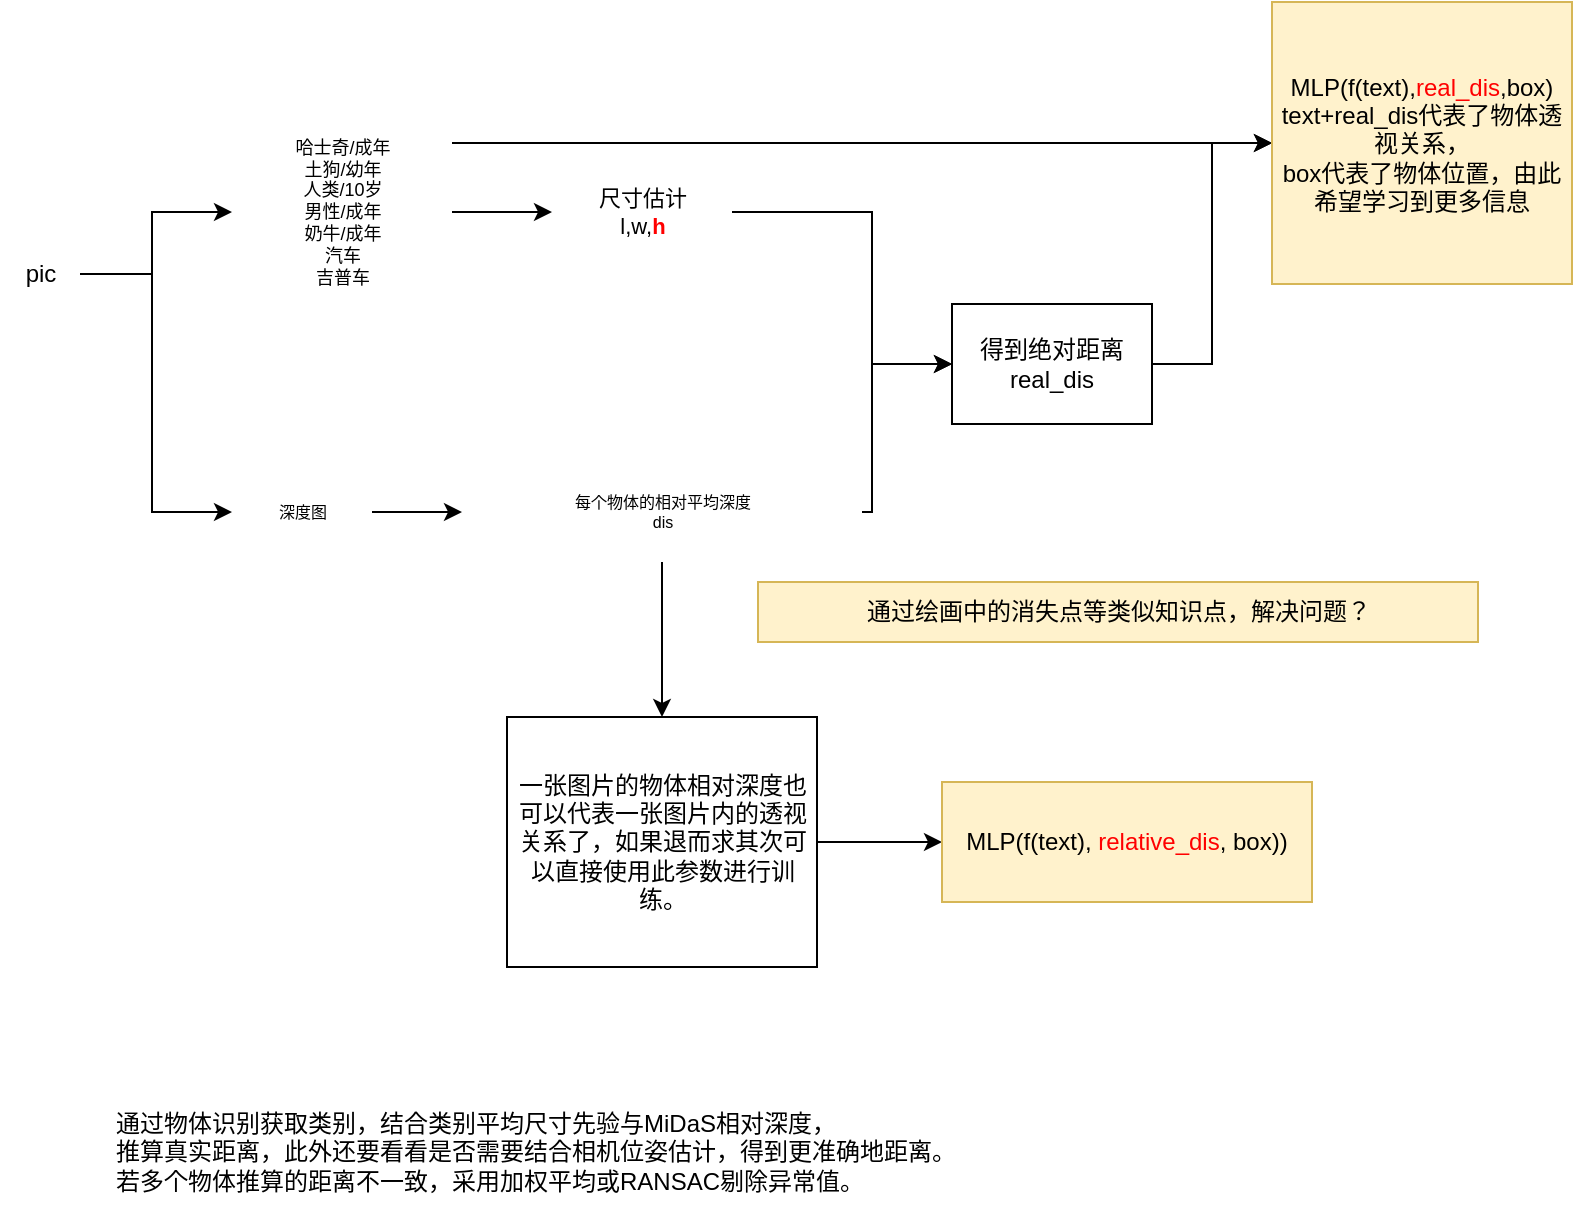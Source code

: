 <mxfile version="26.1.0">
  <diagram name="第 1 页" id="82f60LmP1u0pq9tIpefj">
    <mxGraphModel dx="983" dy="1690" grid="1" gridSize="10" guides="1" tooltips="1" connect="1" arrows="1" fold="1" page="1" pageScale="1" pageWidth="827" pageHeight="1169" math="0" shadow="0">
      <root>
        <mxCell id="0" />
        <mxCell id="1" parent="0" />
        <mxCell id="mmYBGth3hii7XmsbXvDx-7" value="" style="edgeStyle=orthogonalEdgeStyle;rounded=0;orthogonalLoop=1;jettySize=auto;html=1;" edge="1" parent="1" source="mmYBGth3hii7XmsbXvDx-5" target="mmYBGth3hii7XmsbXvDx-6">
          <mxGeometry relative="1" as="geometry">
            <Array as="points">
              <mxPoint x="100" y="96" />
              <mxPoint x="100" y="65" />
            </Array>
          </mxGeometry>
        </mxCell>
        <mxCell id="mmYBGth3hii7XmsbXvDx-13" value="" style="edgeStyle=orthogonalEdgeStyle;rounded=0;orthogonalLoop=1;jettySize=auto;html=1;" edge="1" parent="1" source="mmYBGth3hii7XmsbXvDx-5" target="mmYBGth3hii7XmsbXvDx-12">
          <mxGeometry relative="1" as="geometry">
            <Array as="points">
              <mxPoint x="100" y="96" />
              <mxPoint x="100" y="215" />
            </Array>
          </mxGeometry>
        </mxCell>
        <mxCell id="mmYBGth3hii7XmsbXvDx-5" value="pic" style="text;html=1;align=center;verticalAlign=middle;resizable=0;points=[];autosize=1;strokeColor=none;fillColor=none;" vertex="1" parent="1">
          <mxGeometry x="24" y="81" width="40" height="30" as="geometry" />
        </mxCell>
        <mxCell id="mmYBGth3hii7XmsbXvDx-9" value="" style="edgeStyle=orthogonalEdgeStyle;rounded=0;orthogonalLoop=1;jettySize=auto;html=1;" edge="1" parent="1" source="mmYBGth3hii7XmsbXvDx-6" target="mmYBGth3hii7XmsbXvDx-8">
          <mxGeometry relative="1" as="geometry" />
        </mxCell>
        <mxCell id="mmYBGth3hii7XmsbXvDx-22" style="edgeStyle=orthogonalEdgeStyle;rounded=0;orthogonalLoop=1;jettySize=auto;html=1;entryX=0;entryY=0.5;entryDx=0;entryDy=0;" edge="1" parent="1" source="mmYBGth3hii7XmsbXvDx-6" target="mmYBGth3hii7XmsbXvDx-20">
          <mxGeometry relative="1" as="geometry">
            <Array as="points">
              <mxPoint x="220" y="30" />
              <mxPoint x="220" y="30" />
            </Array>
          </mxGeometry>
        </mxCell>
        <mxCell id="mmYBGth3hii7XmsbXvDx-6" value="&lt;font&gt;哈士奇/成年&lt;/font&gt;&lt;div&gt;&lt;font&gt;土狗/幼年&lt;/font&gt;&lt;/div&gt;&lt;div&gt;&lt;font&gt;人类/10岁&lt;/font&gt;&lt;/div&gt;&lt;div&gt;&lt;font&gt;男性/成年&lt;/font&gt;&lt;/div&gt;&lt;div&gt;&lt;font&gt;奶牛/成年&lt;/font&gt;&lt;/div&gt;&lt;div&gt;&lt;font&gt;汽车&lt;/font&gt;&lt;/div&gt;&lt;div&gt;&lt;font&gt;吉普车&lt;/font&gt;&lt;/div&gt;" style="text;html=1;align=center;verticalAlign=middle;resizable=0;points=[];autosize=1;strokeColor=none;fillColor=none;fontSize=9;horizontal=1;fontStyle=0;fontFamily=Helvetica;" vertex="1" parent="1">
          <mxGeometry x="140" y="-10" width="110" height="150" as="geometry" />
        </mxCell>
        <mxCell id="mmYBGth3hii7XmsbXvDx-17" value="" style="edgeStyle=orthogonalEdgeStyle;rounded=0;orthogonalLoop=1;jettySize=auto;html=1;entryX=0;entryY=0.5;entryDx=0;entryDy=0;" edge="1" parent="1" source="mmYBGth3hii7XmsbXvDx-8" target="mmYBGth3hii7XmsbXvDx-16">
          <mxGeometry relative="1" as="geometry">
            <Array as="points">
              <mxPoint x="460" y="65" />
              <mxPoint x="460" y="141" />
            </Array>
          </mxGeometry>
        </mxCell>
        <mxCell id="mmYBGth3hii7XmsbXvDx-8" value="尺寸估计&lt;div&gt;l,w,&lt;b&gt;&lt;font style=&quot;color: rgb(255, 0, 0);&quot;&gt;h&lt;/font&gt;&lt;/b&gt;&lt;/div&gt;" style="text;html=1;align=center;verticalAlign=middle;resizable=0;points=[];autosize=1;strokeColor=none;fillColor=none;fontSize=11;" vertex="1" parent="1">
          <mxGeometry x="300" y="40" width="90" height="50" as="geometry" />
        </mxCell>
        <mxCell id="mmYBGth3hii7XmsbXvDx-15" value="" style="edgeStyle=orthogonalEdgeStyle;rounded=0;orthogonalLoop=1;jettySize=auto;html=1;" edge="1" parent="1" source="mmYBGth3hii7XmsbXvDx-12" target="mmYBGth3hii7XmsbXvDx-14">
          <mxGeometry relative="1" as="geometry" />
        </mxCell>
        <mxCell id="mmYBGth3hii7XmsbXvDx-12" value="深度图" style="text;html=1;align=center;verticalAlign=middle;resizable=0;points=[];autosize=1;strokeColor=none;fillColor=none;fontSize=8;" vertex="1" parent="1">
          <mxGeometry x="140" y="200" width="70" height="30" as="geometry" />
        </mxCell>
        <mxCell id="mmYBGth3hii7XmsbXvDx-18" style="edgeStyle=orthogonalEdgeStyle;rounded=0;orthogonalLoop=1;jettySize=auto;html=1;entryX=0;entryY=0.5;entryDx=0;entryDy=0;" edge="1" parent="1" source="mmYBGth3hii7XmsbXvDx-14" target="mmYBGth3hii7XmsbXvDx-16">
          <mxGeometry relative="1" as="geometry">
            <Array as="points">
              <mxPoint x="460" y="215" />
              <mxPoint x="460" y="141" />
            </Array>
          </mxGeometry>
        </mxCell>
        <mxCell id="mmYBGth3hii7XmsbXvDx-25" value="" style="edgeStyle=orthogonalEdgeStyle;rounded=0;orthogonalLoop=1;jettySize=auto;html=1;" edge="1" parent="1" source="mmYBGth3hii7XmsbXvDx-14" target="mmYBGth3hii7XmsbXvDx-24">
          <mxGeometry relative="1" as="geometry" />
        </mxCell>
        <mxCell id="mmYBGth3hii7XmsbXvDx-14" value="每个物体的相对平均深度&lt;div&gt;dis&lt;/div&gt;" style="text;html=1;align=center;verticalAlign=middle;resizable=0;points=[];autosize=1;strokeColor=none;fillColor=none;fontSize=8;" vertex="1" parent="1">
          <mxGeometry x="255" y="190" width="200" height="50" as="geometry" />
        </mxCell>
        <mxCell id="mmYBGth3hii7XmsbXvDx-23" style="edgeStyle=orthogonalEdgeStyle;rounded=0;orthogonalLoop=1;jettySize=auto;html=1;entryX=0;entryY=0.5;entryDx=0;entryDy=0;" edge="1" parent="1" source="mmYBGth3hii7XmsbXvDx-16" target="mmYBGth3hii7XmsbXvDx-20">
          <mxGeometry relative="1" as="geometry" />
        </mxCell>
        <mxCell id="mmYBGth3hii7XmsbXvDx-16" value="得到绝对距离real_dis" style="whiteSpace=wrap;html=1;" vertex="1" parent="1">
          <mxGeometry x="500" y="111" width="100" height="60" as="geometry" />
        </mxCell>
        <mxCell id="mmYBGth3hii7XmsbXvDx-20" value="MLP(f(text),&lt;font style=&quot;color: rgb(255, 0, 0);&quot;&gt;real_dis&lt;/font&gt;,box)&lt;div&gt;text+real_dis代表了物体透视关系，&lt;/div&gt;&lt;div&gt;box代表了物体位置，由此希望学习到更多信息&lt;/div&gt;" style="whiteSpace=wrap;html=1;fillColor=#fff2cc;strokeColor=#d6b656;" vertex="1" parent="1">
          <mxGeometry x="660" y="-40" width="150" height="141" as="geometry" />
        </mxCell>
        <mxCell id="mmYBGth3hii7XmsbXvDx-27" value="" style="edgeStyle=orthogonalEdgeStyle;rounded=0;orthogonalLoop=1;jettySize=auto;html=1;" edge="1" parent="1" source="mmYBGth3hii7XmsbXvDx-24" target="mmYBGth3hii7XmsbXvDx-26">
          <mxGeometry relative="1" as="geometry" />
        </mxCell>
        <mxCell id="mmYBGth3hii7XmsbXvDx-24" value="一张图片的物体相对深度也可以代表一张图片内的透视关系了，如果退而求其次可以直接使用此参数进行训练。" style="whiteSpace=wrap;html=1;" vertex="1" parent="1">
          <mxGeometry x="277.5" y="317.5" width="155" height="125" as="geometry" />
        </mxCell>
        <mxCell id="mmYBGth3hii7XmsbXvDx-26" value="MLP(f(text), &lt;font style=&quot;color: rgb(255, 0, 0);&quot;&gt;relative_dis&lt;/font&gt;, box))" style="whiteSpace=wrap;html=1;fillColor=#fff2cc;strokeColor=#d6b656;" vertex="1" parent="1">
          <mxGeometry x="495" y="350" width="185" height="60" as="geometry" />
        </mxCell>
        <mxCell id="mmYBGth3hii7XmsbXvDx-28" value="通过绘画中的消失点等类似知识点，解决问题？" style="text;html=1;align=center;verticalAlign=middle;resizable=0;points=[];autosize=1;strokeColor=#d6b656;fillColor=#fff2cc;" vertex="1" parent="1">
          <mxGeometry x="403" y="250" width="360" height="30" as="geometry" />
        </mxCell>
        <mxCell id="mmYBGth3hii7XmsbXvDx-29" value="通过物体识别获取类别，结合类别平均尺寸先验与MiDaS相对深度，&lt;div&gt;推算真实距离，此外还要看看是否需要结合相机位姿估计，得到更准确地距离。&lt;/div&gt;&lt;div&gt;若多个物体推算的距离不一致，&lt;span style=&quot;background-color: transparent; color: light-dark(rgb(0, 0, 0), rgb(255, 255, 255));&quot;&gt;采用加权平均或RANSAC剔除异常值。&lt;/span&gt;&lt;/div&gt;" style="text;html=1;align=left;verticalAlign=middle;resizable=0;points=[];autosize=1;strokeColor=none;fillColor=none;" vertex="1" parent="1">
          <mxGeometry x="80" y="500" width="580" height="70" as="geometry" />
        </mxCell>
      </root>
    </mxGraphModel>
  </diagram>
</mxfile>
